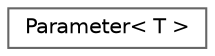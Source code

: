 digraph "Graphical Class Hierarchy"
{
 // LATEX_PDF_SIZE
  bgcolor="transparent";
  edge [fontname=Helvetica,fontsize=10,labelfontname=Helvetica,labelfontsize=10];
  node [fontname=Helvetica,fontsize=10,shape=box,height=0.2,width=0.4];
  rankdir="LR";
  Node0 [id="Node000000",label="Parameter\< T \>",height=0.2,width=0.4,color="grey40", fillcolor="white", style="filled",URL="$class_parameter.html",tooltip="The Parameter class template is used to store a named paramater and its scalar value as a basic type:..."];
}
